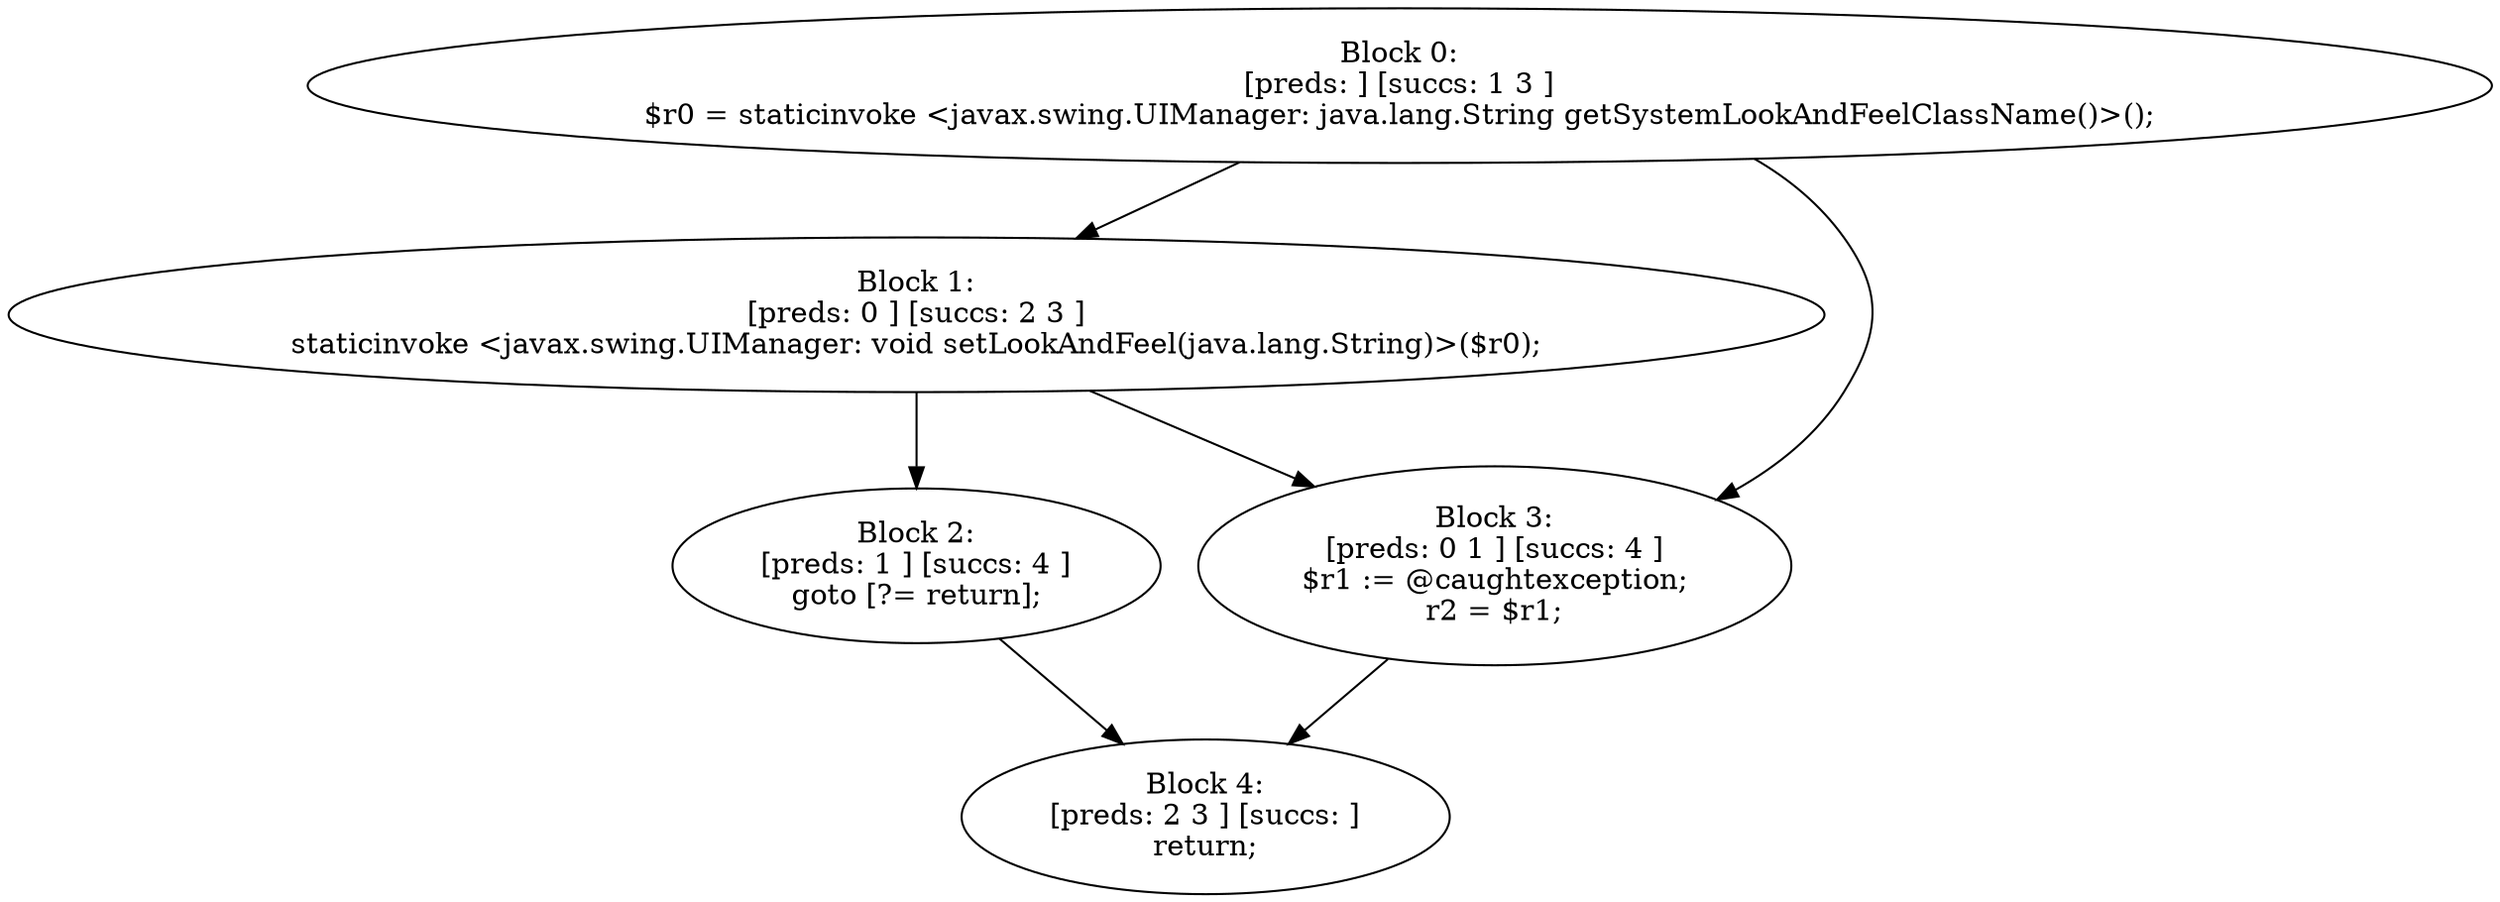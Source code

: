 digraph "unitGraph" {
    "Block 0:
[preds: ] [succs: 1 3 ]
$r0 = staticinvoke <javax.swing.UIManager: java.lang.String getSystemLookAndFeelClassName()>();
"
    "Block 1:
[preds: 0 ] [succs: 2 3 ]
staticinvoke <javax.swing.UIManager: void setLookAndFeel(java.lang.String)>($r0);
"
    "Block 2:
[preds: 1 ] [succs: 4 ]
goto [?= return];
"
    "Block 3:
[preds: 0 1 ] [succs: 4 ]
$r1 := @caughtexception;
r2 = $r1;
"
    "Block 4:
[preds: 2 3 ] [succs: ]
return;
"
    "Block 0:
[preds: ] [succs: 1 3 ]
$r0 = staticinvoke <javax.swing.UIManager: java.lang.String getSystemLookAndFeelClassName()>();
"->"Block 1:
[preds: 0 ] [succs: 2 3 ]
staticinvoke <javax.swing.UIManager: void setLookAndFeel(java.lang.String)>($r0);
";
    "Block 0:
[preds: ] [succs: 1 3 ]
$r0 = staticinvoke <javax.swing.UIManager: java.lang.String getSystemLookAndFeelClassName()>();
"->"Block 3:
[preds: 0 1 ] [succs: 4 ]
$r1 := @caughtexception;
r2 = $r1;
";
    "Block 1:
[preds: 0 ] [succs: 2 3 ]
staticinvoke <javax.swing.UIManager: void setLookAndFeel(java.lang.String)>($r0);
"->"Block 2:
[preds: 1 ] [succs: 4 ]
goto [?= return];
";
    "Block 1:
[preds: 0 ] [succs: 2 3 ]
staticinvoke <javax.swing.UIManager: void setLookAndFeel(java.lang.String)>($r0);
"->"Block 3:
[preds: 0 1 ] [succs: 4 ]
$r1 := @caughtexception;
r2 = $r1;
";
    "Block 2:
[preds: 1 ] [succs: 4 ]
goto [?= return];
"->"Block 4:
[preds: 2 3 ] [succs: ]
return;
";
    "Block 3:
[preds: 0 1 ] [succs: 4 ]
$r1 := @caughtexception;
r2 = $r1;
"->"Block 4:
[preds: 2 3 ] [succs: ]
return;
";
}
